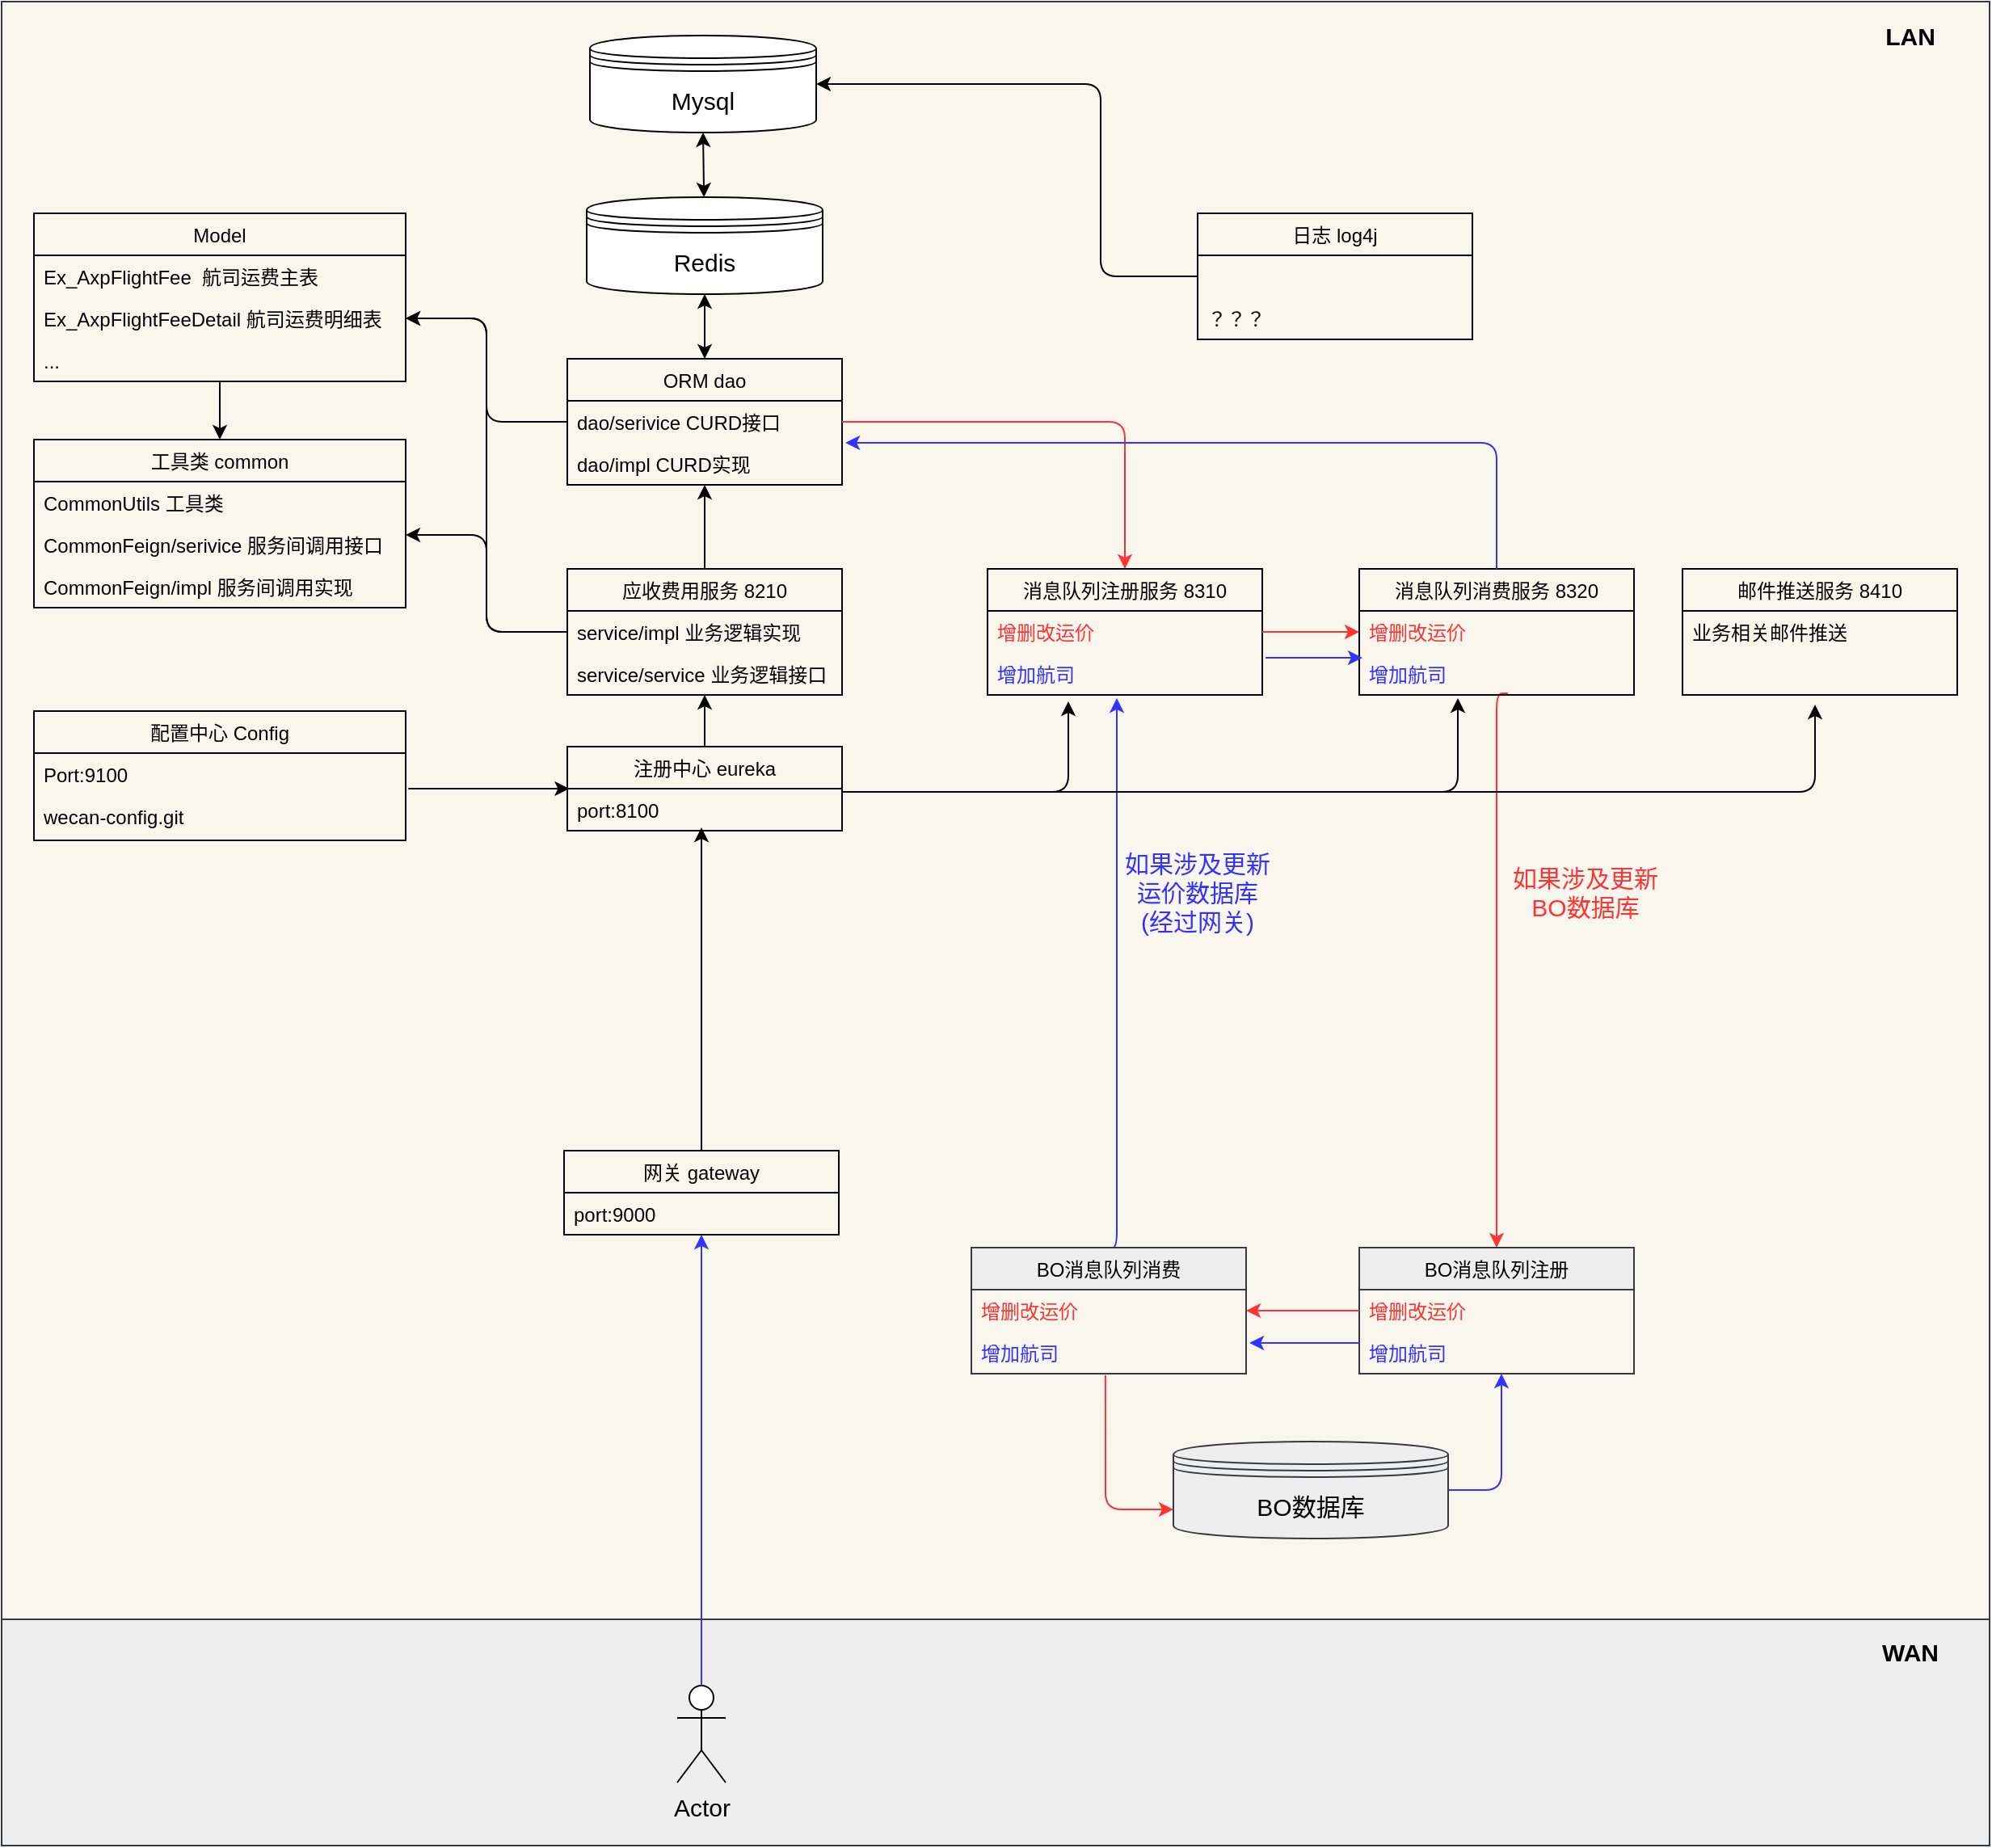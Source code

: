 <mxfile version="13.6.2" type="device" pages="3"><diagram id="o7U6qgQz4DZC0DLS5lh5" name="Page-3"><mxGraphModel dx="1422" dy="1991" grid="1" gridSize="10" guides="1" tooltips="1" connect="1" arrows="1" fold="1" page="1" pageScale="1" pageWidth="827" pageHeight="1169" math="0" shadow="0"><root><mxCell id="1kqT4xjqX8r8zW_Sj7tn-0"/><mxCell id="1kqT4xjqX8r8zW_Sj7tn-1" parent="1kqT4xjqX8r8zW_Sj7tn-0"/><mxCell id="1kqT4xjqX8r8zW_Sj7tn-109" value="" style="rounded=0;whiteSpace=wrap;labelBackgroundColor=none;labelBorderColor=#7EA6E0;fillColor=#eeeeee;strokeColor=#36393d;" vertex="1" parent="1kqT4xjqX8r8zW_Sj7tn-1"><mxGeometry x="40" y="800" width="1230" height="140" as="geometry"/></mxCell><mxCell id="1kqT4xjqX8r8zW_Sj7tn-36" value="" style="rounded=0;whiteSpace=wrap;labelBackgroundColor=none;labelBorderColor=#7EA6E0;fillColor=#f9f7ed;strokeColor=#36393d;" vertex="1" parent="1kqT4xjqX8r8zW_Sj7tn-1"><mxGeometry x="40" y="-201" width="1230" height="1001" as="geometry"/></mxCell><mxCell id="1kqT4xjqX8r8zW_Sj7tn-26" value="" style="endArrow=classic;html=1;" edge="1" parent="1kqT4xjqX8r8zW_Sj7tn-1" source="1kqT4xjqX8r8zW_Sj7tn-11" target="1kqT4xjqX8r8zW_Sj7tn-19"><mxGeometry width="50" height="50" relative="1" as="geometry"><mxPoint x="458.04" y="385.5" as="sourcePoint"/><mxPoint x="320" y="348.494" as="targetPoint"/></mxGeometry></mxCell><mxCell id="1kqT4xjqX8r8zW_Sj7tn-38" value="" style="endArrow=classic;html=1;exitX=0.5;exitY=0;exitDx=0;exitDy=0;" edge="1" parent="1kqT4xjqX8r8zW_Sj7tn-1" source="1kqT4xjqX8r8zW_Sj7tn-71"><mxGeometry width="50" height="50" relative="1" as="geometry"><mxPoint x="479.893" y="510" as="sourcePoint"/><mxPoint x="473" y="310" as="targetPoint"/></mxGeometry></mxCell><mxCell id="1kqT4xjqX8r8zW_Sj7tn-39" value="LAN" style="text;html=1;strokeColor=none;fillColor=none;align=center;verticalAlign=middle;whiteSpace=wrap;rounded=0;fontStyle=1;fontSize=15;" vertex="1" parent="1kqT4xjqX8r8zW_Sj7tn-1"><mxGeometry x="1201" y="-190" width="40" height="20" as="geometry"/></mxCell><mxCell id="1kqT4xjqX8r8zW_Sj7tn-11" value="注册中心 eureka" style="swimlane;fontStyle=0;childLayout=stackLayout;horizontal=1;startSize=26;fillColor=none;horizontalStack=0;resizeParent=1;resizeParentMax=0;resizeLast=0;collapsible=1;marginBottom=0;" vertex="1" parent="1kqT4xjqX8r8zW_Sj7tn-1"><mxGeometry x="390" y="260" width="170" height="52" as="geometry"/></mxCell><mxCell id="1kqT4xjqX8r8zW_Sj7tn-12" value="port:8100" style="text;strokeColor=none;fillColor=none;align=left;verticalAlign=top;spacingLeft=4;spacingRight=4;overflow=hidden;rotatable=0;points=[[0,0.5],[1,0.5]];portConstraint=eastwest;" vertex="1" parent="1kqT4xjqX8r8zW_Sj7tn-11"><mxGeometry y="26" width="170" height="26" as="geometry"/></mxCell><mxCell id="1kqT4xjqX8r8zW_Sj7tn-44" value="" style="edgeStyle=elbowEdgeStyle;elbow=horizontal;endArrow=classic;html=1;exitX=1.007;exitY=0.846;exitDx=0;exitDy=0;exitPerimeter=0;entryX=0.007;entryY=0;entryDx=0;entryDy=0;entryPerimeter=0;" edge="1" parent="1kqT4xjqX8r8zW_Sj7tn-1" source="1kqT4xjqX8r8zW_Sj7tn-15" target="1kqT4xjqX8r8zW_Sj7tn-12"><mxGeometry width="50" height="50" relative="1" as="geometry"><mxPoint x="460" y="296" as="sourcePoint"/><mxPoint x="610" y="338" as="targetPoint"/><Array as="points"><mxPoint x="340" y="271"/></Array></mxGeometry></mxCell><mxCell id="1kqT4xjqX8r8zW_Sj7tn-17" value="应收费用服务 8210" style="swimlane;fontStyle=0;childLayout=stackLayout;horizontal=1;startSize=26;fillColor=none;horizontalStack=0;resizeParent=1;resizeParentMax=0;resizeLast=0;collapsible=1;marginBottom=0;" vertex="1" parent="1kqT4xjqX8r8zW_Sj7tn-1"><mxGeometry x="390" y="150" width="170" height="78" as="geometry"/></mxCell><mxCell id="1kqT4xjqX8r8zW_Sj7tn-18" value="service/impl 业务逻辑实现" style="text;strokeColor=none;fillColor=none;align=left;verticalAlign=top;spacingLeft=4;spacingRight=4;overflow=hidden;rotatable=0;points=[[0,0.5],[1,0.5]];portConstraint=eastwest;" vertex="1" parent="1kqT4xjqX8r8zW_Sj7tn-17"><mxGeometry y="26" width="170" height="26" as="geometry"/></mxCell><mxCell id="1kqT4xjqX8r8zW_Sj7tn-19" value="service/service 业务逻辑接口" style="text;strokeColor=none;fillColor=none;align=left;verticalAlign=top;spacingLeft=4;spacingRight=4;overflow=hidden;rotatable=0;points=[[0,0.5],[1,0.5]];portConstraint=eastwest;" vertex="1" parent="1kqT4xjqX8r8zW_Sj7tn-17"><mxGeometry y="52" width="170" height="26" as="geometry"/></mxCell><mxCell id="1kqT4xjqX8r8zW_Sj7tn-46" value="" style="edgeStyle=elbowEdgeStyle;elbow=horizontal;endArrow=classic;html=1;exitX=0;exitY=0.5;exitDx=0;exitDy=0;entryX=1;entryY=0.269;entryDx=0;entryDy=0;entryPerimeter=0;" edge="1" parent="1kqT4xjqX8r8zW_Sj7tn-1" source="1kqT4xjqX8r8zW_Sj7tn-18" target="1kqT4xjqX8r8zW_Sj7tn-9"><mxGeometry width="50" height="50" relative="1" as="geometry"><mxPoint x="220.98" y="227.996" as="sourcePoint"/><mxPoint x="400.98" y="296" as="targetPoint"/><Array as="points"><mxPoint x="340" y="170"/></Array></mxGeometry></mxCell><mxCell id="1kqT4xjqX8r8zW_Sj7tn-41" value="ORM dao" style="swimlane;fontStyle=0;childLayout=stackLayout;horizontal=1;startSize=26;fillColor=none;horizontalStack=0;resizeParent=1;resizeParentMax=0;resizeLast=0;collapsible=1;marginBottom=0;" vertex="1" parent="1kqT4xjqX8r8zW_Sj7tn-1"><mxGeometry x="390" y="20" width="170" height="78" as="geometry"/></mxCell><mxCell id="1kqT4xjqX8r8zW_Sj7tn-42" value="dao/serivice CURD接口" style="text;strokeColor=none;fillColor=none;align=left;verticalAlign=top;spacingLeft=4;spacingRight=4;overflow=hidden;rotatable=0;points=[[0,0.5],[1,0.5]];portConstraint=eastwest;" vertex="1" parent="1kqT4xjqX8r8zW_Sj7tn-41"><mxGeometry y="26" width="170" height="26" as="geometry"/></mxCell><mxCell id="1kqT4xjqX8r8zW_Sj7tn-43" value="dao/impl CURD实现" style="text;strokeColor=none;fillColor=none;align=left;verticalAlign=top;spacingLeft=4;spacingRight=4;overflow=hidden;rotatable=0;points=[[0,0.5],[1,0.5]];portConstraint=eastwest;" vertex="1" parent="1kqT4xjqX8r8zW_Sj7tn-41"><mxGeometry y="52" width="170" height="26" as="geometry"/></mxCell><mxCell id="1kqT4xjqX8r8zW_Sj7tn-55" value="Model" style="swimlane;fontStyle=0;childLayout=stackLayout;horizontal=1;startSize=26;fillColor=none;horizontalStack=0;resizeParent=1;resizeParentMax=0;resizeLast=0;collapsible=1;marginBottom=0;" vertex="1" parent="1kqT4xjqX8r8zW_Sj7tn-1"><mxGeometry x="60" y="-70" width="230" height="104" as="geometry"/></mxCell><mxCell id="1kqT4xjqX8r8zW_Sj7tn-56" value="Ex_AxpFlightFee  航司运费主表" style="text;strokeColor=none;fillColor=none;align=left;verticalAlign=top;spacingLeft=4;spacingRight=4;overflow=hidden;rotatable=0;points=[[0,0.5],[1,0.5]];portConstraint=eastwest;" vertex="1" parent="1kqT4xjqX8r8zW_Sj7tn-55"><mxGeometry y="26" width="230" height="26" as="geometry"/></mxCell><mxCell id="1kqT4xjqX8r8zW_Sj7tn-58" value="Ex_AxpFlightFeeDetail 航司运费明细表" style="text;strokeColor=none;fillColor=none;align=left;verticalAlign=top;spacingLeft=4;spacingRight=4;overflow=hidden;rotatable=0;points=[[0,0.5],[1,0.5]];portConstraint=eastwest;" vertex="1" parent="1kqT4xjqX8r8zW_Sj7tn-55"><mxGeometry y="52" width="230" height="26" as="geometry"/></mxCell><mxCell id="1kqT4xjqX8r8zW_Sj7tn-59" value="..." style="text;strokeColor=none;fillColor=none;align=left;verticalAlign=top;spacingLeft=4;spacingRight=4;overflow=hidden;rotatable=0;points=[[0,0.5],[1,0.5]];portConstraint=eastwest;" vertex="1" parent="1kqT4xjqX8r8zW_Sj7tn-55"><mxGeometry y="78" width="230" height="26" as="geometry"/></mxCell><mxCell id="1kqT4xjqX8r8zW_Sj7tn-60" value="" style="endArrow=classic;html=1;entryX=0.5;entryY=0;entryDx=0;entryDy=0;exitX=0.5;exitY=1;exitDx=0;exitDy=0;exitPerimeter=0;" edge="1" parent="1kqT4xjqX8r8zW_Sj7tn-1" source="1kqT4xjqX8r8zW_Sj7tn-59" target="1kqT4xjqX8r8zW_Sj7tn-7"><mxGeometry width="50" height="50" relative="1" as="geometry"><mxPoint x="470" y="160" as="sourcePoint"/><mxPoint x="470" y="110.002" as="targetPoint"/></mxGeometry></mxCell><mxCell id="1kqT4xjqX8r8zW_Sj7tn-14" value="配置中心 Config" style="swimlane;fontStyle=0;childLayout=stackLayout;horizontal=1;startSize=26;fillColor=none;horizontalStack=0;resizeParent=1;resizeParentMax=0;resizeLast=0;collapsible=1;marginBottom=0;" vertex="1" parent="1kqT4xjqX8r8zW_Sj7tn-1"><mxGeometry x="60" y="238" width="230" height="80" as="geometry"/></mxCell><mxCell id="1kqT4xjqX8r8zW_Sj7tn-15" value="Port:9100" style="text;strokeColor=none;fillColor=none;align=left;verticalAlign=top;spacingLeft=4;spacingRight=4;overflow=hidden;rotatable=0;points=[[0,0.5],[1,0.5]];portConstraint=eastwest;" vertex="1" parent="1kqT4xjqX8r8zW_Sj7tn-14"><mxGeometry y="26" width="230" height="26" as="geometry"/></mxCell><mxCell id="1kqT4xjqX8r8zW_Sj7tn-16" value="wecan-config.git" style="text;strokeColor=none;fillColor=none;align=left;verticalAlign=top;spacingLeft=4;spacingRight=4;overflow=hidden;rotatable=0;points=[[0,0.5],[1,0.5]];portConstraint=eastwest;" vertex="1" parent="1kqT4xjqX8r8zW_Sj7tn-14"><mxGeometry y="52" width="230" height="28" as="geometry"/></mxCell><mxCell id="1kqT4xjqX8r8zW_Sj7tn-7" value="工具类 common" style="swimlane;fontStyle=0;childLayout=stackLayout;horizontal=1;startSize=26;fillColor=none;horizontalStack=0;resizeParent=1;resizeParentMax=0;resizeLast=0;collapsible=1;marginBottom=0;" vertex="1" parent="1kqT4xjqX8r8zW_Sj7tn-1"><mxGeometry x="60" y="70" width="230" height="104" as="geometry"/></mxCell><mxCell id="1kqT4xjqX8r8zW_Sj7tn-8" value="CommonUtils 工具类" style="text;strokeColor=none;fillColor=none;align=left;verticalAlign=top;spacingLeft=4;spacingRight=4;overflow=hidden;rotatable=0;points=[[0,0.5],[1,0.5]];portConstraint=eastwest;" vertex="1" parent="1kqT4xjqX8r8zW_Sj7tn-7"><mxGeometry y="26" width="230" height="26" as="geometry"/></mxCell><mxCell id="1kqT4xjqX8r8zW_Sj7tn-9" value="CommonFeign/serivice 服务间调用接口" style="text;strokeColor=none;fillColor=none;align=left;verticalAlign=top;spacingLeft=4;spacingRight=4;overflow=hidden;rotatable=0;points=[[0,0.5],[1,0.5]];portConstraint=eastwest;" vertex="1" parent="1kqT4xjqX8r8zW_Sj7tn-7"><mxGeometry y="52" width="230" height="26" as="geometry"/></mxCell><mxCell id="1kqT4xjqX8r8zW_Sj7tn-45" value="CommonFeign/impl 服务间调用实现" style="text;strokeColor=none;fillColor=none;align=left;verticalAlign=top;spacingLeft=4;spacingRight=4;overflow=hidden;rotatable=0;points=[[0,0.5],[1,0.5]];portConstraint=eastwest;" vertex="1" parent="1kqT4xjqX8r8zW_Sj7tn-7"><mxGeometry y="78" width="230" height="26" as="geometry"/></mxCell><mxCell id="1kqT4xjqX8r8zW_Sj7tn-62" value="" style="edgeStyle=elbowEdgeStyle;elbow=horizontal;endArrow=classic;html=1;exitX=0;exitY=0.5;exitDx=0;exitDy=0;entryX=1;entryY=0.5;entryDx=0;entryDy=0;" edge="1" parent="1kqT4xjqX8r8zW_Sj7tn-1" source="1kqT4xjqX8r8zW_Sj7tn-42" target="1kqT4xjqX8r8zW_Sj7tn-58"><mxGeometry width="50" height="50" relative="1" as="geometry"><mxPoint x="400" y="199" as="sourcePoint"/><mxPoint x="300" y="138.994" as="targetPoint"/><Array as="points"><mxPoint x="340" y="50"/></Array></mxGeometry></mxCell><mxCell id="1kqT4xjqX8r8zW_Sj7tn-63" value="" style="edgeStyle=elbowEdgeStyle;elbow=horizontal;endArrow=classic;html=1;exitX=0;exitY=0.5;exitDx=0;exitDy=0;entryX=1;entryY=0.5;entryDx=0;entryDy=0;" edge="1" parent="1kqT4xjqX8r8zW_Sj7tn-1" source="1kqT4xjqX8r8zW_Sj7tn-18" target="1kqT4xjqX8r8zW_Sj7tn-58"><mxGeometry width="50" height="50" relative="1" as="geometry"><mxPoint x="400" y="69" as="sourcePoint"/><mxPoint x="300" y="5" as="targetPoint"/><Array as="points"><mxPoint x="340" y="90"/></Array></mxGeometry></mxCell><mxCell id="1kqT4xjqX8r8zW_Sj7tn-64" value="Mysql" style="shape=datastore;whiteSpace=wrap;html=1;labelBackgroundColor=none;fontSize=15;" vertex="1" parent="1kqT4xjqX8r8zW_Sj7tn-1"><mxGeometry x="404" y="-180" width="140" height="60" as="geometry"/></mxCell><mxCell id="1kqT4xjqX8r8zW_Sj7tn-69" value="Redis" style="shape=datastore;whiteSpace=wrap;html=1;labelBackgroundColor=none;fontSize=15;" vertex="1" parent="1kqT4xjqX8r8zW_Sj7tn-1"><mxGeometry x="402" y="-80" width="146" height="60" as="geometry"/></mxCell><mxCell id="1kqT4xjqX8r8zW_Sj7tn-70" value="" style="endArrow=classic;html=1;exitX=0.5;exitY=0;exitDx=0;exitDy=0;" edge="1" parent="1kqT4xjqX8r8zW_Sj7tn-1" source="1kqT4xjqX8r8zW_Sj7tn-17" target="1kqT4xjqX8r8zW_Sj7tn-43"><mxGeometry width="50" height="50" relative="1" as="geometry"><mxPoint x="470" y="160" as="sourcePoint"/><mxPoint x="470" y="110.002" as="targetPoint"/></mxGeometry></mxCell><mxCell id="1kqT4xjqX8r8zW_Sj7tn-71" value="网关 gateway" style="swimlane;fontStyle=0;childLayout=stackLayout;horizontal=1;startSize=26;fillColor=none;horizontalStack=0;resizeParent=1;resizeParentMax=0;resizeLast=0;collapsible=1;marginBottom=0;" vertex="1" parent="1kqT4xjqX8r8zW_Sj7tn-1"><mxGeometry x="388" y="510" width="170" height="52" as="geometry"/></mxCell><mxCell id="1kqT4xjqX8r8zW_Sj7tn-72" value="port:9000" style="text;strokeColor=none;fillColor=none;align=left;verticalAlign=top;spacingLeft=4;spacingRight=4;overflow=hidden;rotatable=0;points=[[0,0.5],[1,0.5]];portConstraint=eastwest;" vertex="1" parent="1kqT4xjqX8r8zW_Sj7tn-71"><mxGeometry y="26" width="170" height="26" as="geometry"/></mxCell><mxCell id="1kqT4xjqX8r8zW_Sj7tn-75" value="" style="endArrow=classic;startArrow=classic;html=1;fontSize=15;entryX=0.5;entryY=1;entryDx=0;entryDy=0;" edge="1" parent="1kqT4xjqX8r8zW_Sj7tn-1" source="1kqT4xjqX8r8zW_Sj7tn-69" target="1kqT4xjqX8r8zW_Sj7tn-64"><mxGeometry width="50" height="50" relative="1" as="geometry"><mxPoint x="230" y="140" as="sourcePoint"/><mxPoint x="280" y="90" as="targetPoint"/></mxGeometry></mxCell><mxCell id="1kqT4xjqX8r8zW_Sj7tn-76" value="" style="endArrow=classic;startArrow=classic;html=1;fontSize=15;entryX=0.5;entryY=1;entryDx=0;entryDy=0;" edge="1" parent="1kqT4xjqX8r8zW_Sj7tn-1" source="1kqT4xjqX8r8zW_Sj7tn-41" target="1kqT4xjqX8r8zW_Sj7tn-69"><mxGeometry width="50" height="50" relative="1" as="geometry"><mxPoint x="484.571" y="-70" as="sourcePoint"/><mxPoint x="484" y="-110" as="targetPoint"/></mxGeometry></mxCell><mxCell id="1kqT4xjqX8r8zW_Sj7tn-78" value="Actor" style="shape=umlActor;verticalLabelPosition=bottom;verticalAlign=top;html=1;outlineConnect=0;labelBackgroundColor=none;fontSize=15;" vertex="1" parent="1kqT4xjqX8r8zW_Sj7tn-1"><mxGeometry x="458" y="841" width="30" height="60" as="geometry"/></mxCell><mxCell id="1kqT4xjqX8r8zW_Sj7tn-81" value="" style="edgeStyle=elbowEdgeStyle;elbow=horizontal;endArrow=classic;html=1;entryX=0.5;entryY=0;entryDx=0;entryDy=0;exitX=1;exitY=0.5;exitDx=0;exitDy=0;fillColor=#ffcccc;fontColor=#FF3333;strokeColor=#FF3333;" edge="1" parent="1kqT4xjqX8r8zW_Sj7tn-1" source="1kqT4xjqX8r8zW_Sj7tn-42" target="1kqT4xjqX8r8zW_Sj7tn-79"><mxGeometry width="50" height="50" relative="1" as="geometry"><mxPoint x="400" y="199" as="sourcePoint"/><mxPoint x="300" y="5" as="targetPoint"/><Array as="points"><mxPoint x="735" y="110"/></Array></mxGeometry></mxCell><mxCell id="1kqT4xjqX8r8zW_Sj7tn-79" value="消息队列注册服务 8310" style="swimlane;fontStyle=0;childLayout=stackLayout;horizontal=1;startSize=26;fillColor=none;horizontalStack=0;resizeParent=1;resizeParentMax=0;resizeLast=0;collapsible=1;marginBottom=0;" vertex="1" parent="1kqT4xjqX8r8zW_Sj7tn-1"><mxGeometry x="650" y="150" width="170" height="78" as="geometry"/></mxCell><mxCell id="1kqT4xjqX8r8zW_Sj7tn-82" value="增删改运价" style="text;strokeColor=none;fillColor=none;align=left;verticalAlign=top;spacingLeft=4;spacingRight=4;overflow=hidden;rotatable=0;points=[[0,0.5],[1,0.5]];portConstraint=eastwest;fontColor=#FF3333;" vertex="1" parent="1kqT4xjqX8r8zW_Sj7tn-79"><mxGeometry y="26" width="170" height="26" as="geometry"/></mxCell><mxCell id="1kqT4xjqX8r8zW_Sj7tn-83" value="增加航司" style="text;strokeColor=none;fillColor=none;align=left;verticalAlign=top;spacingLeft=4;spacingRight=4;overflow=hidden;rotatable=0;points=[[0,0.5],[1,0.5]];portConstraint=eastwest;fontColor=#3333FF;" vertex="1" parent="1kqT4xjqX8r8zW_Sj7tn-79"><mxGeometry y="52" width="170" height="26" as="geometry"/></mxCell><mxCell id="1kqT4xjqX8r8zW_Sj7tn-88" value="" style="edgeStyle=elbowEdgeStyle;elbow=horizontal;endArrow=classic;html=1;entryX=0.5;entryY=0;entryDx=0;entryDy=0;exitX=0.541;exitY=0.962;exitDx=0;exitDy=0;exitPerimeter=0;strokeColor=#FF3333;" edge="1" parent="1kqT4xjqX8r8zW_Sj7tn-1" source="1kqT4xjqX8r8zW_Sj7tn-92" target="1kqT4xjqX8r8zW_Sj7tn-84"><mxGeometry width="50" height="50" relative="1" as="geometry"><mxPoint x="650.0" y="369.996" as="sourcePoint"/><mxPoint x="749.58" y="370" as="targetPoint"/><Array as="points"><mxPoint x="965" y="400"/><mxPoint x="735" y="360"/></Array></mxGeometry></mxCell><mxCell id="1kqT4xjqX8r8zW_Sj7tn-90" value="消息队列消费服务 8320" style="swimlane;fontStyle=0;childLayout=stackLayout;horizontal=1;startSize=26;fillColor=none;horizontalStack=0;resizeParent=1;resizeParentMax=0;resizeLast=0;collapsible=1;marginBottom=0;" vertex="1" parent="1kqT4xjqX8r8zW_Sj7tn-1"><mxGeometry x="880" y="150" width="170" height="78" as="geometry"/></mxCell><mxCell id="1kqT4xjqX8r8zW_Sj7tn-91" value="增删改运价" style="text;strokeColor=none;fillColor=none;align=left;verticalAlign=top;spacingLeft=4;spacingRight=4;overflow=hidden;rotatable=0;points=[[0,0.5],[1,0.5]];portConstraint=eastwest;fontColor=#FF3333;" vertex="1" parent="1kqT4xjqX8r8zW_Sj7tn-90"><mxGeometry y="26" width="170" height="26" as="geometry"/></mxCell><mxCell id="1kqT4xjqX8r8zW_Sj7tn-92" value="增加航司" style="text;strokeColor=none;fillColor=none;align=left;verticalAlign=top;spacingLeft=4;spacingRight=4;overflow=hidden;rotatable=0;points=[[0,0.5],[1,0.5]];portConstraint=eastwest;fontColor=#3333FF;" vertex="1" parent="1kqT4xjqX8r8zW_Sj7tn-90"><mxGeometry y="52" width="170" height="26" as="geometry"/></mxCell><mxCell id="1kqT4xjqX8r8zW_Sj7tn-96" value="" style="endArrow=classic;html=1;entryX=0;entryY=0.5;entryDx=0;entryDy=0;strokeColor=#FF3333;" edge="1" parent="1kqT4xjqX8r8zW_Sj7tn-1" source="1kqT4xjqX8r8zW_Sj7tn-82" target="1kqT4xjqX8r8zW_Sj7tn-91"><mxGeometry width="50" height="50" relative="1" as="geometry"><mxPoint x="485" y="270" as="sourcePoint"/><mxPoint x="485" y="238" as="targetPoint"/></mxGeometry></mxCell><mxCell id="1kqT4xjqX8r8zW_Sj7tn-97" value="" style="edgeStyle=elbowEdgeStyle;elbow=horizontal;endArrow=classic;html=1;entryX=0.471;entryY=1.077;entryDx=0;entryDy=0;exitX=0.5;exitY=0;exitDx=0;exitDy=0;entryPerimeter=0;strokeColor=#3333FF;" edge="1" parent="1kqT4xjqX8r8zW_Sj7tn-1" source="1kqT4xjqX8r8zW_Sj7tn-93" target="1kqT4xjqX8r8zW_Sj7tn-83"><mxGeometry width="50" height="50" relative="1" as="geometry"><mxPoint x="981.97" y="237.012" as="sourcePoint"/><mxPoint x="830" y="529" as="targetPoint"/><Array as="points"><mxPoint x="730" y="400"/><mxPoint x="745" y="370"/></Array></mxGeometry></mxCell><mxCell id="1kqT4xjqX8r8zW_Sj7tn-87" value="BO数据库" style="shape=datastore;whiteSpace=wrap;html=1;labelBackgroundColor=none;fontSize=15;fillColor=#eeeeee;strokeColor=#36393d;" vertex="1" parent="1kqT4xjqX8r8zW_Sj7tn-1"><mxGeometry x="765" y="690" width="170" height="60" as="geometry"/></mxCell><mxCell id="1kqT4xjqX8r8zW_Sj7tn-93" value="BO消息队列消费" style="swimlane;fontStyle=0;childLayout=stackLayout;horizontal=1;startSize=26;fillColor=#eeeeee;horizontalStack=0;resizeParent=1;resizeParentMax=0;resizeLast=0;collapsible=1;marginBottom=0;strokeColor=#36393d;" vertex="1" parent="1kqT4xjqX8r8zW_Sj7tn-1"><mxGeometry x="640" y="570" width="170" height="78" as="geometry"/></mxCell><mxCell id="1kqT4xjqX8r8zW_Sj7tn-94" value="增删改运价" style="text;strokeColor=none;fillColor=none;align=left;verticalAlign=top;spacingLeft=4;spacingRight=4;overflow=hidden;rotatable=0;points=[[0,0.5],[1,0.5]];portConstraint=eastwest;fontColor=#FF3333;" vertex="1" parent="1kqT4xjqX8r8zW_Sj7tn-93"><mxGeometry y="26" width="170" height="26" as="geometry"/></mxCell><mxCell id="1kqT4xjqX8r8zW_Sj7tn-95" value="增加航司" style="text;strokeColor=none;fillColor=none;align=left;verticalAlign=top;spacingLeft=4;spacingRight=4;overflow=hidden;rotatable=0;points=[[0,0.5],[1,0.5]];portConstraint=eastwest;fontColor=#3333FF;" vertex="1" parent="1kqT4xjqX8r8zW_Sj7tn-93"><mxGeometry y="52" width="170" height="26" as="geometry"/></mxCell><mxCell id="1kqT4xjqX8r8zW_Sj7tn-84" value="BO消息队列注册" style="swimlane;fontStyle=0;childLayout=stackLayout;horizontal=1;startSize=26;fillColor=#eeeeee;horizontalStack=0;resizeParent=1;resizeParentMax=0;resizeLast=0;collapsible=1;marginBottom=0;strokeColor=#36393d;" vertex="1" parent="1kqT4xjqX8r8zW_Sj7tn-1"><mxGeometry x="880" y="570" width="170" height="78" as="geometry"/></mxCell><mxCell id="1kqT4xjqX8r8zW_Sj7tn-86" value="增删改运价" style="text;strokeColor=none;fillColor=none;align=left;verticalAlign=top;spacingLeft=4;spacingRight=4;overflow=hidden;rotatable=0;points=[[0,0.5],[1,0.5]];portConstraint=eastwest;fontColor=#FF3333;" vertex="1" parent="1kqT4xjqX8r8zW_Sj7tn-84"><mxGeometry y="26" width="170" height="26" as="geometry"/></mxCell><mxCell id="1kqT4xjqX8r8zW_Sj7tn-107" value="增加航司" style="text;strokeColor=none;fillColor=none;align=left;verticalAlign=top;spacingLeft=4;spacingRight=4;overflow=hidden;rotatable=0;points=[[0,0.5],[1,0.5]];portConstraint=eastwest;fontColor=#3333FF;" vertex="1" parent="1kqT4xjqX8r8zW_Sj7tn-84"><mxGeometry y="52" width="170" height="26" as="geometry"/></mxCell><mxCell id="1kqT4xjqX8r8zW_Sj7tn-98" value="" style="edgeStyle=elbowEdgeStyle;elbow=horizontal;endArrow=classic;html=1;exitX=1;exitY=0.5;exitDx=0;exitDy=0;strokeColor=#3333FF;" edge="1" parent="1kqT4xjqX8r8zW_Sj7tn-1" source="1kqT4xjqX8r8zW_Sj7tn-87" target="1kqT4xjqX8r8zW_Sj7tn-107"><mxGeometry width="50" height="50" relative="1" as="geometry"><mxPoint x="1020" y="1010" as="sourcePoint"/><mxPoint x="1025.07" y="670.002" as="targetPoint"/><Array as="points"><mxPoint x="968" y="690"/><mxPoint x="1040" y="810"/></Array></mxGeometry></mxCell><mxCell id="1kqT4xjqX8r8zW_Sj7tn-99" value="" style="edgeStyle=elbowEdgeStyle;elbow=horizontal;endArrow=classic;html=1;entryX=1;entryY=0.5;entryDx=0;entryDy=0;exitX=0;exitY=0.5;exitDx=0;exitDy=0;strokeColor=#FF3333;" edge="1" parent="1kqT4xjqX8r8zW_Sj7tn-1" target="1kqT4xjqX8r8zW_Sj7tn-94"><mxGeometry width="50" height="50" relative="1" as="geometry"><mxPoint x="880" y="609" as="sourcePoint"/><mxPoint x="975" y="580" as="targetPoint"/><Array as="points"><mxPoint x="830" y="600"/><mxPoint x="745" y="370"/></Array></mxGeometry></mxCell><mxCell id="1kqT4xjqX8r8zW_Sj7tn-100" value="" style="edgeStyle=elbowEdgeStyle;elbow=horizontal;endArrow=classic;html=1;entryX=0;entryY=0.7;entryDx=0;entryDy=0;exitX=0.488;exitY=1.038;exitDx=0;exitDy=0;exitPerimeter=0;strokeColor=#FF3333;" edge="1" parent="1kqT4xjqX8r8zW_Sj7tn-1" source="1kqT4xjqX8r8zW_Sj7tn-95" target="1kqT4xjqX8r8zW_Sj7tn-87"><mxGeometry width="50" height="50" relative="1" as="geometry"><mxPoint x="945" y="730" as="sourcePoint"/><mxPoint x="978.06" y="658.988" as="targetPoint"/><Array as="points"><mxPoint x="723" y="690"/><mxPoint x="1050" y="820"/></Array></mxGeometry></mxCell><mxCell id="1kqT4xjqX8r8zW_Sj7tn-101" value="" style="edgeStyle=elbowEdgeStyle;elbow=horizontal;endArrow=classic;html=1;entryX=1.012;entryY=0.269;entryDx=0;entryDy=0;entryPerimeter=0;strokeColor=#3333FF;" edge="1" parent="1kqT4xjqX8r8zW_Sj7tn-1" target="1kqT4xjqX8r8zW_Sj7tn-95"><mxGeometry width="50" height="50" relative="1" as="geometry"><mxPoint x="880" y="629" as="sourcePoint"/><mxPoint x="820" y="630" as="targetPoint"/><Array as="points"><mxPoint x="840" y="621"/><mxPoint x="755" y="391"/></Array></mxGeometry></mxCell><mxCell id="1kqT4xjqX8r8zW_Sj7tn-103" value="" style="endArrow=classic;html=1;entryX=0;entryY=0.5;entryDx=0;entryDy=0;strokeColor=#3333FF;" edge="1" parent="1kqT4xjqX8r8zW_Sj7tn-1"><mxGeometry width="50" height="50" relative="1" as="geometry"><mxPoint x="822" y="205" as="sourcePoint"/><mxPoint x="882" y="205" as="targetPoint"/><Array as="points"><mxPoint x="842" y="205"/></Array></mxGeometry></mxCell><mxCell id="1kqT4xjqX8r8zW_Sj7tn-104" value="" style="edgeStyle=elbowEdgeStyle;elbow=horizontal;endArrow=classic;html=1;entryX=1.012;entryY=0;entryDx=0;entryDy=0;exitX=0.5;exitY=0;exitDx=0;exitDy=0;fillColor=#ffcccc;fontColor=#FF3333;entryPerimeter=0;strokeColor=#3333FF;" edge="1" parent="1kqT4xjqX8r8zW_Sj7tn-1" source="1kqT4xjqX8r8zW_Sj7tn-90" target="1kqT4xjqX8r8zW_Sj7tn-43"><mxGeometry width="50" height="50" relative="1" as="geometry"><mxPoint x="570" y="69" as="sourcePoint"/><mxPoint x="745" y="160" as="targetPoint"/><Array as="points"><mxPoint x="965" y="140"/></Array></mxGeometry></mxCell><mxCell id="1kqT4xjqX8r8zW_Sj7tn-105" value="如果涉及更新BO数据库" style="text;html=1;strokeColor=none;fillColor=none;align=center;verticalAlign=middle;whiteSpace=wrap;rounded=0;labelBackgroundColor=none;fontSize=15;fontColor=#FF3333;" vertex="1" parent="1kqT4xjqX8r8zW_Sj7tn-1"><mxGeometry x="970" y="340" width="100" height="20" as="geometry"/></mxCell><mxCell id="1kqT4xjqX8r8zW_Sj7tn-106" value="如果涉及更新运价数据库&lt;br&gt;(经过网关)" style="text;html=1;strokeColor=none;fillColor=none;align=center;verticalAlign=middle;whiteSpace=wrap;rounded=0;labelBackgroundColor=none;fontSize=15;fontColor=#3333FF;" vertex="1" parent="1kqT4xjqX8r8zW_Sj7tn-1"><mxGeometry x="730" y="340" width="100" height="20" as="geometry"/></mxCell><mxCell id="1kqT4xjqX8r8zW_Sj7tn-108" value="" style="endArrow=classic;html=1;strokeColor=#3333FF;fontSize=15;fontColor=#3333FF;exitX=0.5;exitY=0;exitDx=0;exitDy=0;exitPerimeter=0;" edge="1" parent="1kqT4xjqX8r8zW_Sj7tn-1" source="1kqT4xjqX8r8zW_Sj7tn-78" target="1kqT4xjqX8r8zW_Sj7tn-72"><mxGeometry width="50" height="50" relative="1" as="geometry"><mxPoint x="450" y="860" as="sourcePoint"/><mxPoint x="500" y="810" as="targetPoint"/></mxGeometry></mxCell><mxCell id="1kqT4xjqX8r8zW_Sj7tn-110" value="WAN" style="text;html=1;strokeColor=none;fillColor=none;align=center;verticalAlign=middle;whiteSpace=wrap;rounded=0;fontStyle=1;fontSize=15;" vertex="1" parent="1kqT4xjqX8r8zW_Sj7tn-1"><mxGeometry x="1201" y="810" width="40" height="20" as="geometry"/></mxCell><mxCell id="1kqT4xjqX8r8zW_Sj7tn-112" value="日志 log4j" style="swimlane;fontStyle=0;childLayout=stackLayout;horizontal=1;startSize=26;fillColor=none;horizontalStack=0;resizeParent=1;resizeParentMax=0;resizeLast=0;collapsible=1;marginBottom=0;" vertex="1" parent="1kqT4xjqX8r8zW_Sj7tn-1"><mxGeometry x="780" y="-70" width="170" height="78" as="geometry"/></mxCell><mxCell id="1kqT4xjqX8r8zW_Sj7tn-113" value=" " style="text;strokeColor=none;fillColor=none;align=left;verticalAlign=top;spacingLeft=4;spacingRight=4;overflow=hidden;rotatable=0;points=[[0,0.5],[1,0.5]];portConstraint=eastwest;" vertex="1" parent="1kqT4xjqX8r8zW_Sj7tn-112"><mxGeometry y="26" width="170" height="26" as="geometry"/></mxCell><mxCell id="1kqT4xjqX8r8zW_Sj7tn-114" value="？？？" style="text;strokeColor=none;fillColor=none;align=left;verticalAlign=top;spacingLeft=4;spacingRight=4;overflow=hidden;rotatable=0;points=[[0,0.5],[1,0.5]];portConstraint=eastwest;" vertex="1" parent="1kqT4xjqX8r8zW_Sj7tn-112"><mxGeometry y="52" width="170" height="26" as="geometry"/></mxCell><mxCell id="1kqT4xjqX8r8zW_Sj7tn-115" value="" style="edgeStyle=elbowEdgeStyle;elbow=horizontal;endArrow=classic;html=1;exitX=0;exitY=0.5;exitDx=0;exitDy=0;entryX=1;entryY=0.5;entryDx=0;entryDy=0;" edge="1" parent="1kqT4xjqX8r8zW_Sj7tn-1" source="1kqT4xjqX8r8zW_Sj7tn-113" target="1kqT4xjqX8r8zW_Sj7tn-64"><mxGeometry width="50" height="50" relative="1" as="geometry"><mxPoint x="400" y="199" as="sourcePoint"/><mxPoint x="300" y="5" as="targetPoint"/><Array as="points"><mxPoint x="720" y="-90"/></Array></mxGeometry></mxCell><mxCell id="1kqT4xjqX8r8zW_Sj7tn-116" value="邮件推送服务 8410" style="swimlane;fontStyle=0;childLayout=stackLayout;horizontal=1;startSize=26;fillColor=none;horizontalStack=0;resizeParent=1;resizeParentMax=0;resizeLast=0;collapsible=1;marginBottom=0;" vertex="1" parent="1kqT4xjqX8r8zW_Sj7tn-1"><mxGeometry x="1080" y="150" width="170" height="78" as="geometry"/></mxCell><mxCell id="1kqT4xjqX8r8zW_Sj7tn-117" value="业务相关邮件推送" style="text;strokeColor=none;fillColor=none;align=left;verticalAlign=top;spacingLeft=4;spacingRight=4;overflow=hidden;rotatable=0;points=[[0,0.5],[1,0.5]];portConstraint=eastwest;" vertex="1" parent="1kqT4xjqX8r8zW_Sj7tn-116"><mxGeometry y="26" width="170" height="26" as="geometry"/></mxCell><mxCell id="1kqT4xjqX8r8zW_Sj7tn-119" value=" " style="text;strokeColor=none;fillColor=none;align=left;verticalAlign=top;spacingLeft=4;spacingRight=4;overflow=hidden;rotatable=0;points=[[0,0.5],[1,0.5]];portConstraint=eastwest;" vertex="1" parent="1kqT4xjqX8r8zW_Sj7tn-116"><mxGeometry y="52" width="170" height="26" as="geometry"/></mxCell><mxCell id="1kqT4xjqX8r8zW_Sj7tn-121" value="" style="edgeStyle=elbowEdgeStyle;elbow=horizontal;endArrow=classic;html=1;exitX=1;exitY=0.5;exitDx=0;exitDy=0;entryX=0.294;entryY=1.077;entryDx=0;entryDy=0;entryPerimeter=0;" edge="1" parent="1kqT4xjqX8r8zW_Sj7tn-1"><mxGeometry width="50" height="50" relative="1" as="geometry"><mxPoint x="560" y="288" as="sourcePoint"/><mxPoint x="699.98" y="232.002" as="targetPoint"/><Array as="points"><mxPoint x="700" y="272"/></Array></mxGeometry></mxCell><mxCell id="1kqT4xjqX8r8zW_Sj7tn-122" value="" style="edgeStyle=elbowEdgeStyle;elbow=horizontal;endArrow=classic;html=1;exitX=1;exitY=0.077;exitDx=0;exitDy=0;entryX=0.359;entryY=1.077;entryDx=0;entryDy=0;entryPerimeter=0;exitPerimeter=0;" edge="1" parent="1kqT4xjqX8r8zW_Sj7tn-1" source="1kqT4xjqX8r8zW_Sj7tn-12" target="1kqT4xjqX8r8zW_Sj7tn-92"><mxGeometry width="50" height="50" relative="1" as="geometry"><mxPoint x="570" y="296" as="sourcePoint"/><mxPoint x="709.98" y="240.002" as="targetPoint"/><Array as="points"><mxPoint x="941" y="270"/></Array></mxGeometry></mxCell><mxCell id="1kqT4xjqX8r8zW_Sj7tn-123" value="" style="edgeStyle=elbowEdgeStyle;elbow=horizontal;endArrow=classic;html=1;exitX=1;exitY=-0.077;exitDx=0;exitDy=0;entryX=0.482;entryY=1.077;entryDx=0;entryDy=0;entryPerimeter=0;exitPerimeter=0;" edge="1" parent="1kqT4xjqX8r8zW_Sj7tn-1"><mxGeometry width="50" height="50" relative="1" as="geometry"><mxPoint x="560" y="287.998" as="sourcePoint"/><mxPoint x="1161.94" y="234.002" as="targetPoint"/><Array as="points"><mxPoint x="1162" y="274"/><mxPoint x="1162" y="274"/></Array></mxGeometry></mxCell></root></mxGraphModel></diagram><diagram id="AuR6acTsFWGupSFhWTym" name="Page-1"><mxGraphModel dx="1024" dy="592" grid="1" gridSize="10" guides="1" tooltips="1" connect="1" arrows="1" fold="1" page="1" pageScale="1" pageWidth="827" pageHeight="1169" math="0" shadow="0"><root><mxCell id="0"/><mxCell id="1" parent="0"/><mxCell id="o42y71hHZ3lUM-UdYZhU-2" value="始发港" style="rounded=1;whiteSpace=wrap;html=1;fillColor=#fff2cc;strokeColor=#d6b656;" vertex="1" parent="1"><mxGeometry x="140" y="170" width="120" height="60" as="geometry"/></mxCell><mxCell id="o42y71hHZ3lUM-UdYZhU-3" value="航班公司" style="rounded=1;whiteSpace=wrap;html=1;fillColor=#fff2cc;strokeColor=#d6b656;" vertex="1" parent="1"><mxGeometry x="530" y="170" width="120" height="60" as="geometry"/></mxCell><mxCell id="o42y71hHZ3lUM-UdYZhU-4" value="基港" style="rounded=1;whiteSpace=wrap;html=1;fillColor=#fff2cc;strokeColor=#d6b656;" vertex="1" parent="1"><mxGeometry x="400" y="170" width="120" height="60" as="geometry"/></mxCell><mxCell id="o42y71hHZ3lUM-UdYZhU-5" value="包装类型" style="rounded=1;whiteSpace=wrap;html=1;fillColor=#dae8fc;strokeColor=#6c8ebf;" vertex="1" parent="1"><mxGeometry x="140" y="365" width="120" height="60" as="geometry"/></mxCell><mxCell id="o42y71hHZ3lUM-UdYZhU-6" value="公斤" style="rounded=1;whiteSpace=wrap;html=1;fillColor=#dae8fc;strokeColor=#6c8ebf;" vertex="1" parent="1"><mxGeometry x="270" y="365" width="120" height="60" as="geometry"/></mxCell><mxCell id="o42y71hHZ3lUM-UdYZhU-7" value="尺寸" style="rounded=1;whiteSpace=wrap;html=1;fillColor=#dae8fc;strokeColor=#6c8ebf;" vertex="1" parent="1"><mxGeometry x="400" y="365" width="120" height="60" as="geometry"/></mxCell><mxCell id="o42y71hHZ3lUM-UdYZhU-8" value="委托客户" style="rounded=1;whiteSpace=wrap;html=1;fillColor=#dae8fc;strokeColor=#6c8ebf;" vertex="1" parent="1"><mxGeometry x="530" y="365" width="120" height="60" as="geometry"/></mxCell><mxCell id="o42y71hHZ3lUM-UdYZhU-9" value="日期段" style="rounded=1;whiteSpace=wrap;html=1;fillColor=#dae8fc;strokeColor=#6c8ebf;" vertex="1" parent="1"><mxGeometry x="140" y="295" width="510" height="60" as="geometry"/></mxCell><mxCell id="o42y71hHZ3lUM-UdYZhU-13" value="条件" style="rounded=0;whiteSpace=wrap;html=1;fillColor=#fff2cc;strokeColor=#d6b656;" vertex="1" parent="1"><mxGeometry x="10" y="170" width="120" height="60" as="geometry"/></mxCell><mxCell id="o42y71hHZ3lUM-UdYZhU-14" value="单价(CNY)" style="rounded=1;whiteSpace=wrap;html=1;fillColor=#dae8fc;strokeColor=#6c8ebf;" vertex="1" parent="1"><mxGeometry x="140" y="435" width="510" height="60" as="geometry"/></mxCell><mxCell id="o42y71hHZ3lUM-UdYZhU-15" value="结果" style="rounded=0;whiteSpace=wrap;html=1;fillColor=#dae8fc;strokeColor=#6c8ebf;" vertex="1" parent="1"><mxGeometry x="10" y="295" width="120" height="205" as="geometry"/></mxCell><mxCell id="o42y71hHZ3lUM-UdYZhU-21" value="" style="shape=flexArrow;endArrow=classic;html=1;exitX=0.5;exitY=1;exitDx=0;exitDy=0;fillColor=#dae8fc;strokeColor=#6c8ebf;" edge="1" parent="1" source="o42y71hHZ3lUM-UdYZhU-13" target="o42y71hHZ3lUM-UdYZhU-15"><mxGeometry width="50" height="50" relative="1" as="geometry"><mxPoint x="390" y="330" as="sourcePoint"/><mxPoint x="395" y="370" as="targetPoint"/></mxGeometry></mxCell><mxCell id="OtcM8LNcdchi9mDqUg7--1" value="中转港" style="rounded=1;whiteSpace=wrap;html=1;fillColor=#fff2cc;strokeColor=#d6b656;" vertex="1" parent="1"><mxGeometry x="270" y="170" width="120" height="60" as="geometry"/></mxCell></root></mxGraphModel></diagram><diagram id="73VHMKWIWWiwLApdHFiV" name="Page-2"><mxGraphModel dx="1024" dy="592" grid="1" gridSize="10" guides="1" tooltips="1" connect="1" arrows="1" fold="1" page="1" pageScale="1" pageWidth="827" pageHeight="1169" math="0" shadow="0"><root><mxCell id="5yEJ2Ya69ow8wT85mBW4-0"/><mxCell id="5yEJ2Ya69ow8wT85mBW4-1" parent="5yEJ2Ya69ow8wT85mBW4-0"/><mxCell id="NaUWL6lgTISsa-26YiUh-0" value="基港(到达港)" style="rounded=1;whiteSpace=wrap;html=1;fillColor=#fff2cc;strokeColor=#d6b656;" vertex="1" parent="5yEJ2Ya69ow8wT85mBW4-1"><mxGeometry x="140" y="170" width="510" height="60" as="geometry"/></mxCell><mxCell id="NaUWL6lgTISsa-26YiUh-1" value="条件" style="rounded=0;whiteSpace=wrap;html=1;fillColor=#fff2cc;strokeColor=#d6b656;" vertex="1" parent="5yEJ2Ya69ow8wT85mBW4-1"><mxGeometry x="10" y="170" width="120" height="60" as="geometry"/></mxCell><mxCell id="NaUWL6lgTISsa-26YiUh-2" value="单价/总价(强制CNY)" style="rounded=1;whiteSpace=wrap;html=1;fillColor=#dae8fc;strokeColor=#6c8ebf;" vertex="1" parent="5yEJ2Ya69ow8wT85mBW4-1"><mxGeometry x="140" y="280" width="510" height="60" as="geometry"/></mxCell><mxCell id="NaUWL6lgTISsa-26YiUh-3" value="结果" style="rounded=0;whiteSpace=wrap;html=1;fillColor=#dae8fc;strokeColor=#6c8ebf;" vertex="1" parent="5yEJ2Ya69ow8wT85mBW4-1"><mxGeometry x="10" y="280" width="120" height="64" as="geometry"/></mxCell><mxCell id="NaUWL6lgTISsa-26YiUh-4" value="" style="shape=flexArrow;endArrow=classic;html=1;exitX=0.5;exitY=1;exitDx=0;exitDy=0;fillColor=#dae8fc;strokeColor=#6c8ebf;" edge="1" parent="5yEJ2Ya69ow8wT85mBW4-1" source="NaUWL6lgTISsa-26YiUh-1" target="NaUWL6lgTISsa-26YiUh-3"><mxGeometry width="50" height="50" relative="1" as="geometry"><mxPoint x="390" y="330" as="sourcePoint"/><mxPoint x="395" y="370" as="targetPoint"/></mxGeometry></mxCell></root></mxGraphModel></diagram></mxfile>